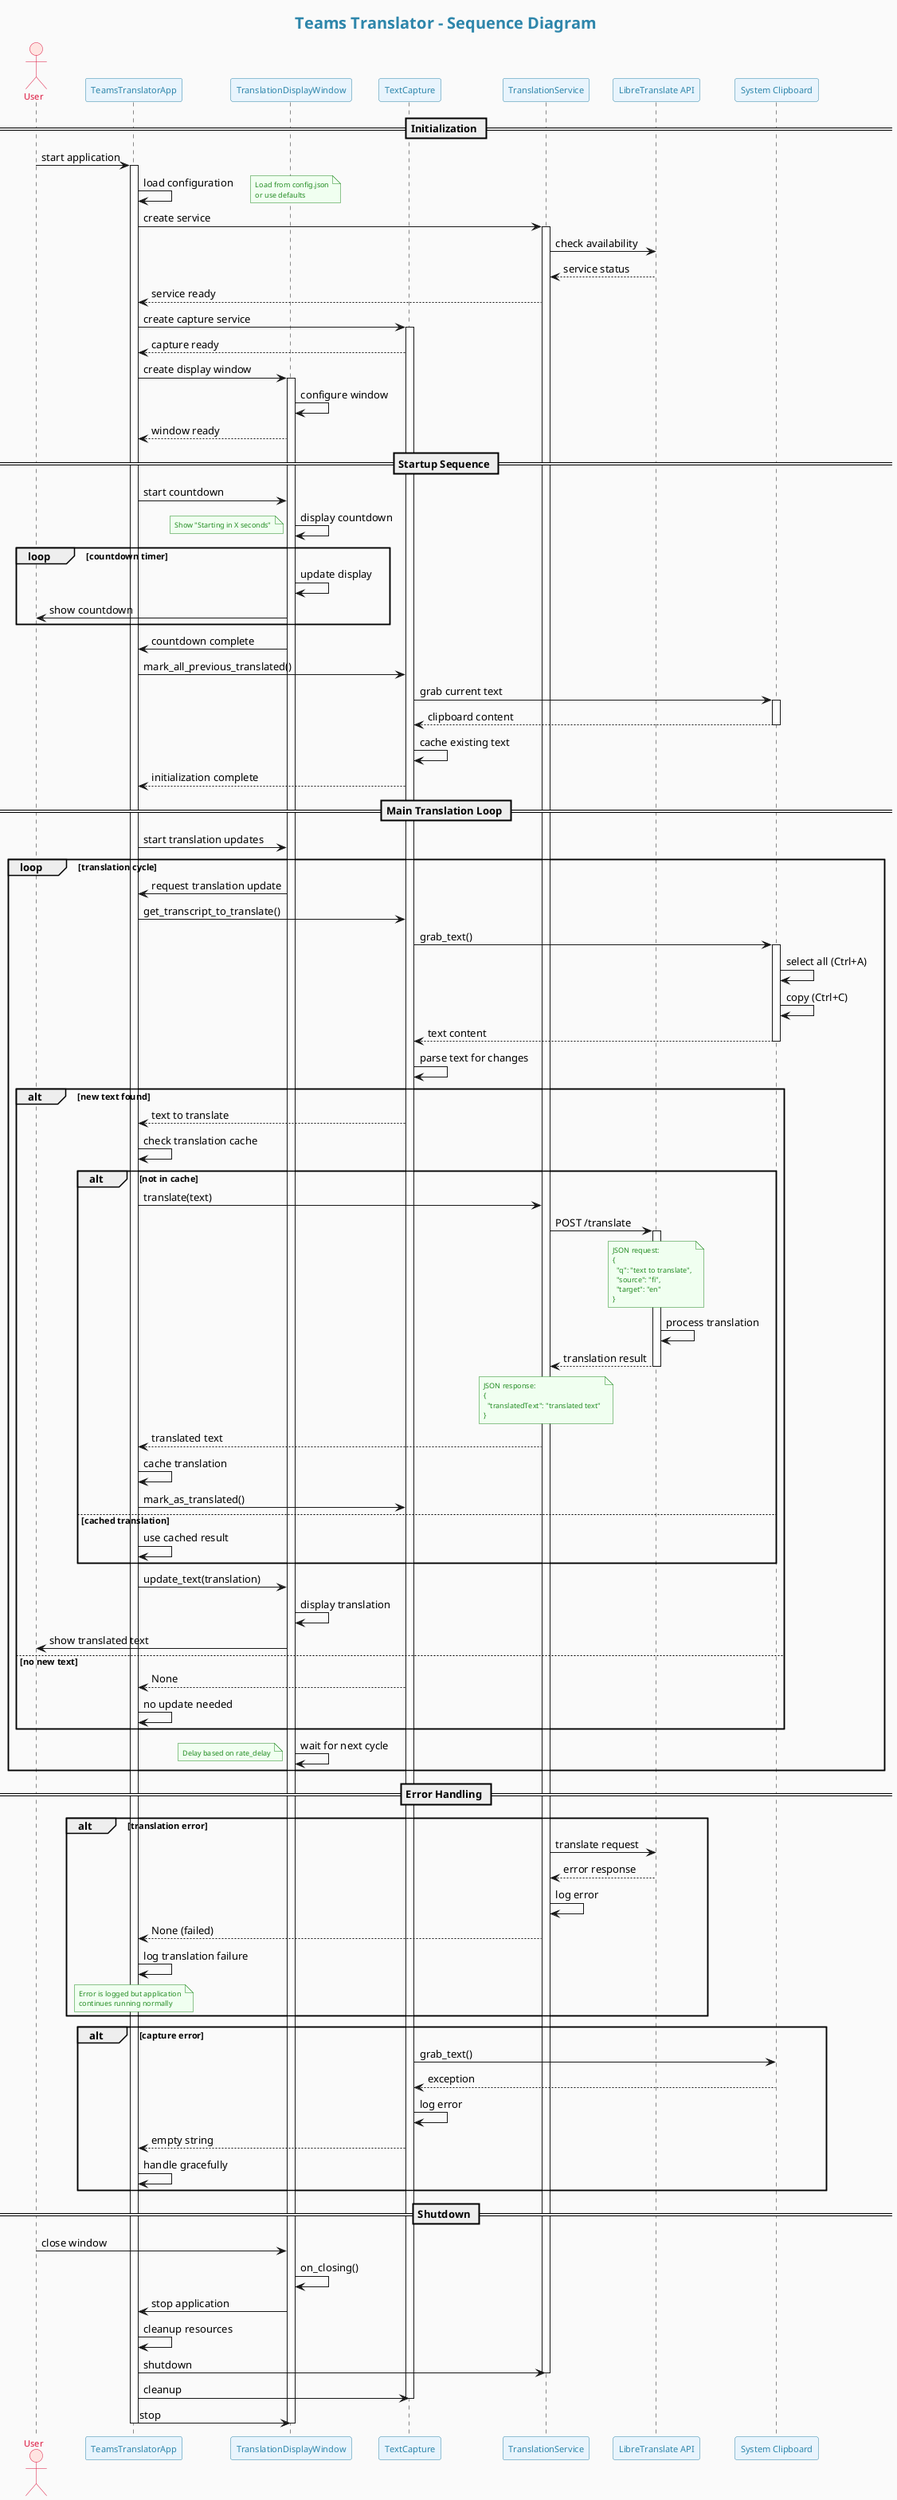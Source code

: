 @startuml sequence_diagram
skinparam backgroundColor #FAFAFA
skinparam handwritten false
skinparam monochrome false
skinparam shadowing false

skinparam participant {
    BackgroundColor #E8F4FD
    BorderColor #2E86AB
    FontColor #2E86AB
    FontSize 11
    FontName Arial
}

skinparam actor {
    BackgroundColor #FFE4E1
    BorderColor #DC143C
    FontColor #DC143C
    FontSize 11
    FontName Arial
}

skinparam note {
    BackgroundColor #F0FFF0
    BorderColor #228B22
    FontColor #228B22
    FontSize 9
}

title <size:20><color:#2E86AB>Teams Translator - Sequence Diagram</color></size>

actor User as U
participant "TeamsTranslatorApp" as App
participant "TranslationDisplayWindow" as Window
participant "TextCapture" as Capture
participant "TranslationService" as Translator
participant "LibreTranslate API" as API
participant "System Clipboard" as Clipboard

== Initialization ==

U -> App : start application
activate App

App -> App : load configuration
note right: Load from config.json\nor use defaults

App -> Translator : create service
activate Translator
Translator -> API : check availability
API --> Translator : service status
Translator --> App : service ready

App -> Capture : create capture service
activate Capture
Capture --> App : capture ready

App -> Window : create display window
activate Window
Window -> Window : configure window
Window --> App : window ready

== Startup Sequence ==

App -> Window : start countdown
Window -> Window : display countdown
note left: Show "Starting in X seconds"

loop countdown timer
    Window -> Window : update display
    Window -> U : show countdown
end

Window -> App : countdown complete
App -> Capture : mark_all_previous_translated()
Capture -> Clipboard : grab current text
activate Clipboard
Clipboard --> Capture : clipboard content
deactivate Clipboard
Capture -> Capture : cache existing text
Capture --> App : initialization complete

== Main Translation Loop ==

App -> Window : start translation updates

loop translation cycle
    Window -> App : request translation update
    App -> Capture : get_transcript_to_translate()
    
    Capture -> Clipboard : grab_text()
    activate Clipboard
    Clipboard -> Clipboard : select all (Ctrl+A)
    Clipboard -> Clipboard : copy (Ctrl+C)
    Clipboard --> Capture : text content
    deactivate Clipboard
    
    Capture -> Capture : parse text for changes
    
    alt new text found
        Capture --> App : text to translate
        
        App -> App : check translation cache
        
        alt not in cache
            App -> Translator : translate(text)
            Translator -> API : POST /translate
            activate API
            
            note over API
                JSON request:
                {
                  "q": "text to translate",
                  "source": "fi",
                  "target": "en"
                }
            end note
            
            API -> API : process translation
            API --> Translator : translation result
            deactivate API
            
            note over Translator
                JSON response:
                {
                  "translatedText": "translated text"
                }
            end note
            
            Translator --> App : translated text
            App -> App : cache translation
            App -> Capture : mark_as_translated()
        else cached translation
            App -> App : use cached result
        end
        
        App -> Window : update_text(translation)
        Window -> Window : display translation
        Window -> U : show translated text
        
    else no new text
        Capture --> App : None
        App -> App : no update needed
    end
    
    Window -> Window : wait for next cycle
    note left: Delay based on rate_delay
end

== Error Handling ==

alt translation error
    Translator -> API : translate request
    API --> Translator : error response
    Translator -> Translator : log error
    Translator --> App : None (failed)
    App -> App : log translation failure
    
    note over App
        Error is logged but application
        continues running normally
    end note
end

alt capture error
    Capture -> Clipboard : grab_text()
    Clipboard --> Capture : exception
    Capture -> Capture : log error
    Capture --> App : empty string
    App -> App : handle gracefully
end

== Shutdown ==

U -> Window : close window
Window -> Window : on_closing()
Window -> App : stop application
App -> App : cleanup resources
App -> Translator : shutdown
deactivate Translator
App -> Capture : cleanup
deactivate Capture
App -> Window : stop
deactivate Window
deactivate App

@enduml